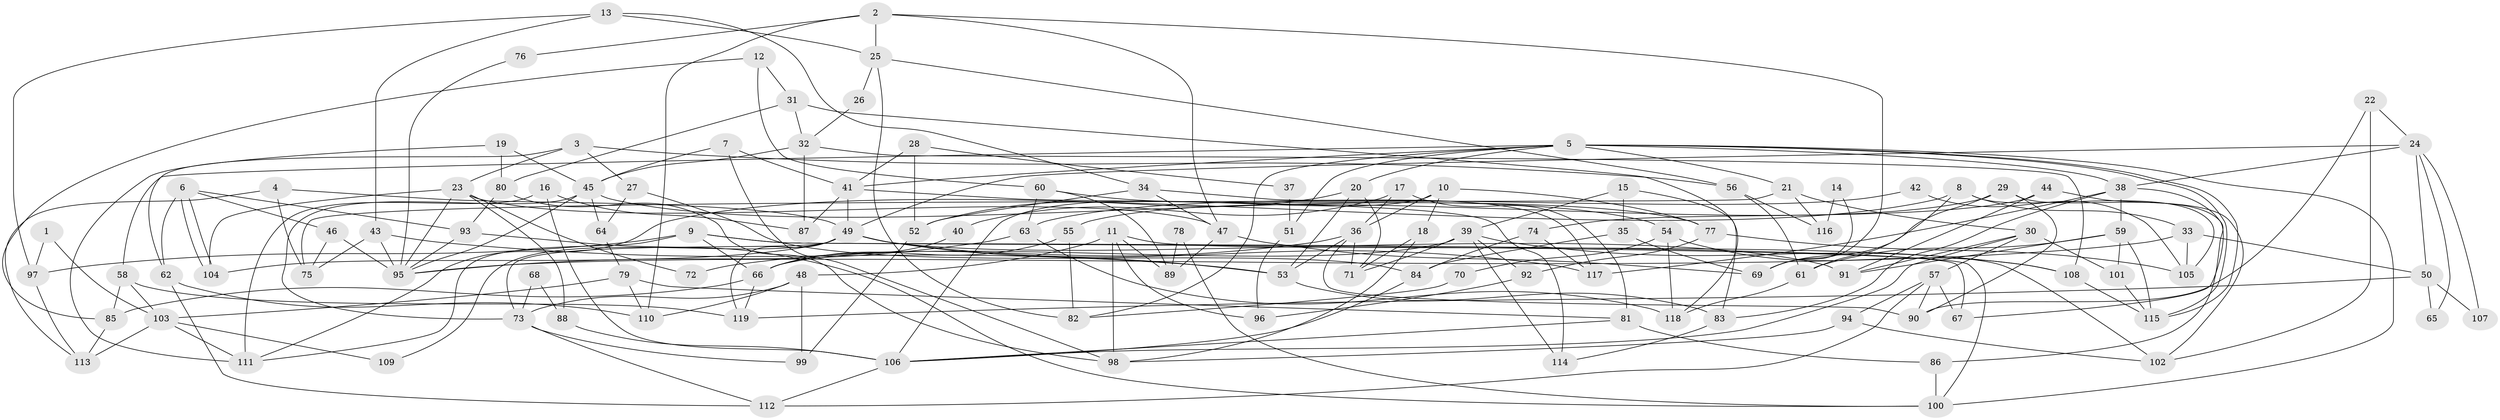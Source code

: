 // coarse degree distribution, {12: 0.041666666666666664, 10: 0.0625, 1: 0.041666666666666664, 9: 0.08333333333333333, 6: 0.16666666666666666, 8: 0.0625, 4: 0.1875, 3: 0.1875, 11: 0.041666666666666664, 7: 0.0625, 5: 0.041666666666666664, 2: 0.020833333333333332}
// Generated by graph-tools (version 1.1) at 2025/51/03/04/25 22:51:18]
// undirected, 119 vertices, 238 edges
graph export_dot {
  node [color=gray90,style=filled];
  1;
  2;
  3;
  4;
  5;
  6;
  7;
  8;
  9;
  10;
  11;
  12;
  13;
  14;
  15;
  16;
  17;
  18;
  19;
  20;
  21;
  22;
  23;
  24;
  25;
  26;
  27;
  28;
  29;
  30;
  31;
  32;
  33;
  34;
  35;
  36;
  37;
  38;
  39;
  40;
  41;
  42;
  43;
  44;
  45;
  46;
  47;
  48;
  49;
  50;
  51;
  52;
  53;
  54;
  55;
  56;
  57;
  58;
  59;
  60;
  61;
  62;
  63;
  64;
  65;
  66;
  67;
  68;
  69;
  70;
  71;
  72;
  73;
  74;
  75;
  76;
  77;
  78;
  79;
  80;
  81;
  82;
  83;
  84;
  85;
  86;
  87;
  88;
  89;
  90;
  91;
  92;
  93;
  94;
  95;
  96;
  97;
  98;
  99;
  100;
  101;
  102;
  103;
  104;
  105;
  106;
  107;
  108;
  109;
  110;
  111;
  112;
  113;
  114;
  115;
  116;
  117;
  118;
  119;
  1 -- 97;
  1 -- 103;
  2 -- 47;
  2 -- 25;
  2 -- 69;
  2 -- 76;
  2 -- 110;
  3 -- 62;
  3 -- 23;
  3 -- 27;
  3 -- 56;
  4 -- 75;
  4 -- 49;
  4 -- 113;
  5 -- 115;
  5 -- 115;
  5 -- 58;
  5 -- 20;
  5 -- 21;
  5 -- 38;
  5 -- 41;
  5 -- 51;
  5 -- 82;
  5 -- 100;
  6 -- 104;
  6 -- 104;
  6 -- 93;
  6 -- 46;
  6 -- 62;
  7 -- 41;
  7 -- 98;
  7 -- 45;
  8 -- 33;
  8 -- 105;
  8 -- 61;
  8 -- 111;
  9 -- 67;
  9 -- 66;
  9 -- 97;
  9 -- 100;
  9 -- 111;
  10 -- 106;
  10 -- 18;
  10 -- 36;
  10 -- 77;
  11 -- 48;
  11 -- 102;
  11 -- 89;
  11 -- 96;
  11 -- 98;
  12 -- 85;
  12 -- 31;
  12 -- 60;
  13 -- 97;
  13 -- 43;
  13 -- 25;
  13 -- 34;
  14 -- 116;
  14 -- 69;
  15 -- 83;
  15 -- 39;
  15 -- 35;
  16 -- 106;
  16 -- 111;
  16 -- 87;
  17 -- 81;
  17 -- 36;
  17 -- 40;
  18 -- 98;
  18 -- 71;
  19 -- 45;
  19 -- 111;
  19 -- 80;
  20 -- 53;
  20 -- 52;
  20 -- 71;
  21 -- 30;
  21 -- 75;
  21 -- 116;
  22 -- 90;
  22 -- 102;
  22 -- 24;
  23 -- 104;
  23 -- 95;
  23 -- 47;
  23 -- 72;
  23 -- 88;
  24 -- 38;
  24 -- 49;
  24 -- 50;
  24 -- 65;
  24 -- 107;
  25 -- 56;
  25 -- 26;
  25 -- 82;
  26 -- 32;
  27 -- 84;
  27 -- 64;
  28 -- 52;
  28 -- 41;
  28 -- 37;
  29 -- 86;
  29 -- 69;
  29 -- 55;
  29 -- 90;
  30 -- 57;
  30 -- 91;
  30 -- 101;
  30 -- 106;
  31 -- 118;
  31 -- 80;
  31 -- 32;
  32 -- 87;
  32 -- 45;
  32 -- 108;
  33 -- 95;
  33 -- 50;
  33 -- 105;
  34 -- 47;
  34 -- 52;
  34 -- 117;
  35 -- 69;
  35 -- 84;
  36 -- 71;
  36 -- 53;
  36 -- 72;
  36 -- 90;
  37 -- 51;
  38 -- 117;
  38 -- 59;
  38 -- 67;
  38 -- 83;
  39 -- 114;
  39 -- 108;
  39 -- 66;
  39 -- 71;
  39 -- 92;
  40 -- 66;
  41 -- 49;
  41 -- 87;
  41 -- 114;
  42 -- 63;
  42 -- 105;
  43 -- 95;
  43 -- 53;
  43 -- 75;
  44 -- 74;
  44 -- 91;
  44 -- 102;
  45 -- 54;
  45 -- 64;
  45 -- 73;
  45 -- 95;
  46 -- 75;
  46 -- 95;
  47 -- 89;
  47 -- 69;
  48 -- 73;
  48 -- 110;
  48 -- 99;
  49 -- 73;
  49 -- 53;
  49 -- 91;
  49 -- 104;
  49 -- 109;
  49 -- 117;
  49 -- 119;
  50 -- 119;
  50 -- 65;
  50 -- 107;
  51 -- 96;
  52 -- 99;
  53 -- 83;
  54 -- 108;
  54 -- 70;
  54 -- 118;
  55 -- 82;
  55 -- 66;
  56 -- 61;
  56 -- 116;
  57 -- 90;
  57 -- 112;
  57 -- 67;
  57 -- 94;
  58 -- 119;
  58 -- 103;
  58 -- 85;
  59 -- 115;
  59 -- 61;
  59 -- 91;
  59 -- 101;
  60 -- 63;
  60 -- 77;
  60 -- 89;
  61 -- 118;
  62 -- 110;
  62 -- 112;
  63 -- 118;
  63 -- 95;
  64 -- 79;
  66 -- 85;
  66 -- 119;
  68 -- 88;
  68 -- 73;
  70 -- 82;
  73 -- 99;
  73 -- 112;
  74 -- 84;
  74 -- 117;
  76 -- 95;
  77 -- 92;
  77 -- 105;
  78 -- 100;
  78 -- 89;
  79 -- 103;
  79 -- 81;
  79 -- 110;
  80 -- 93;
  80 -- 98;
  81 -- 106;
  81 -- 86;
  83 -- 114;
  84 -- 106;
  85 -- 113;
  86 -- 100;
  88 -- 106;
  92 -- 96;
  93 -- 100;
  93 -- 95;
  94 -- 98;
  94 -- 102;
  97 -- 113;
  101 -- 115;
  103 -- 113;
  103 -- 111;
  103 -- 109;
  106 -- 112;
  108 -- 115;
}
